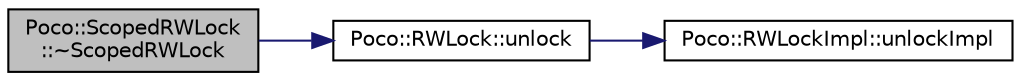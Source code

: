 digraph "Poco::ScopedRWLock::~ScopedRWLock"
{
 // LATEX_PDF_SIZE
  edge [fontname="Helvetica",fontsize="10",labelfontname="Helvetica",labelfontsize="10"];
  node [fontname="Helvetica",fontsize="10",shape=record];
  rankdir="LR";
  Node1 [label="Poco::ScopedRWLock\l::~ScopedRWLock",height=0.2,width=0.4,color="black", fillcolor="grey75", style="filled", fontcolor="black",tooltip=" "];
  Node1 -> Node2 [color="midnightblue",fontsize="10",style="solid"];
  Node2 [label="Poco::RWLock::unlock",height=0.2,width=0.4,color="black", fillcolor="white", style="filled",URL="$classPoco_1_1RWLock.html#a0c94cadd067613ee8cf4a52d640790d0",tooltip=" "];
  Node2 -> Node3 [color="midnightblue",fontsize="10",style="solid"];
  Node3 [label="Poco::RWLockImpl::unlockImpl",height=0.2,width=0.4,color="black", fillcolor="white", style="filled",URL="$classPoco_1_1RWLockImpl.html#a11bbf1e6044b39d15efc6d91ee61b197",tooltip=" "];
}
